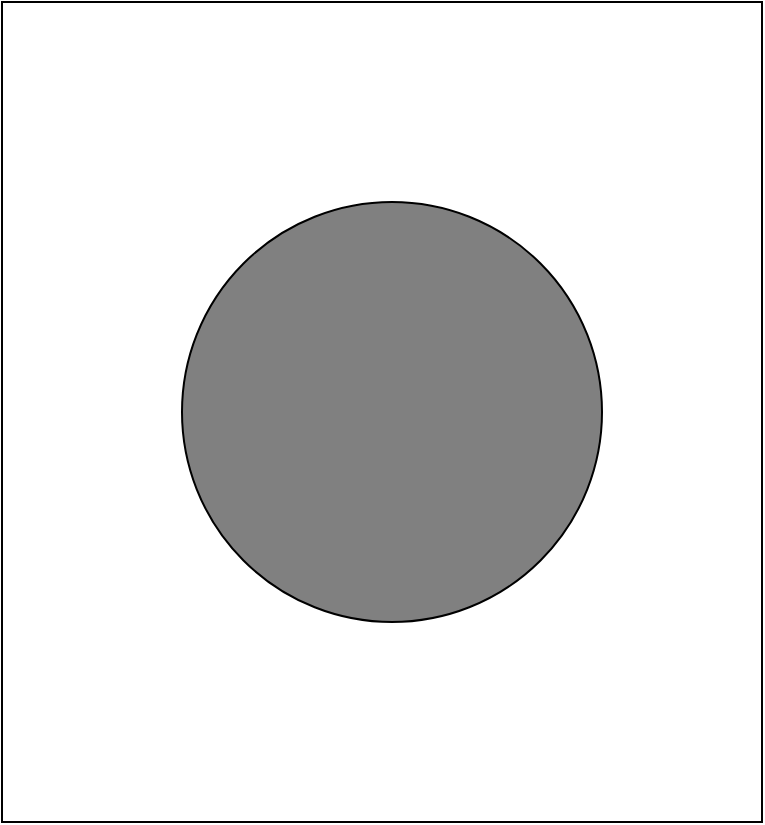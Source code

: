 <mxfile version="24.2.5" type="device">
  <diagram name="Page-1" id="1XZ-xNmcKWFrNmWdW8MO">
    <mxGraphModel dx="1674" dy="843" grid="1" gridSize="10" guides="1" tooltips="1" connect="1" arrows="1" fold="1" page="1" pageScale="1" pageWidth="1169" pageHeight="827" math="0" shadow="0">
      <root>
        <mxCell id="0" />
        <mxCell id="1" parent="0" />
        <mxCell id="WAaQaNZqBFIDcb4dcH8t-1" value="" style="rounded=0;whiteSpace=wrap;html=1;" vertex="1" parent="1">
          <mxGeometry x="390" y="209" width="380" height="410" as="geometry" />
        </mxCell>
        <mxCell id="3P0wj3IJdkE-8z5oh4mF-1" value="" style="ellipse;whiteSpace=wrap;html=1;aspect=fixed;fillColor=#808080;" parent="1" vertex="1">
          <mxGeometry x="480" y="309" width="210" height="210" as="geometry" />
        </mxCell>
      </root>
    </mxGraphModel>
  </diagram>
</mxfile>
